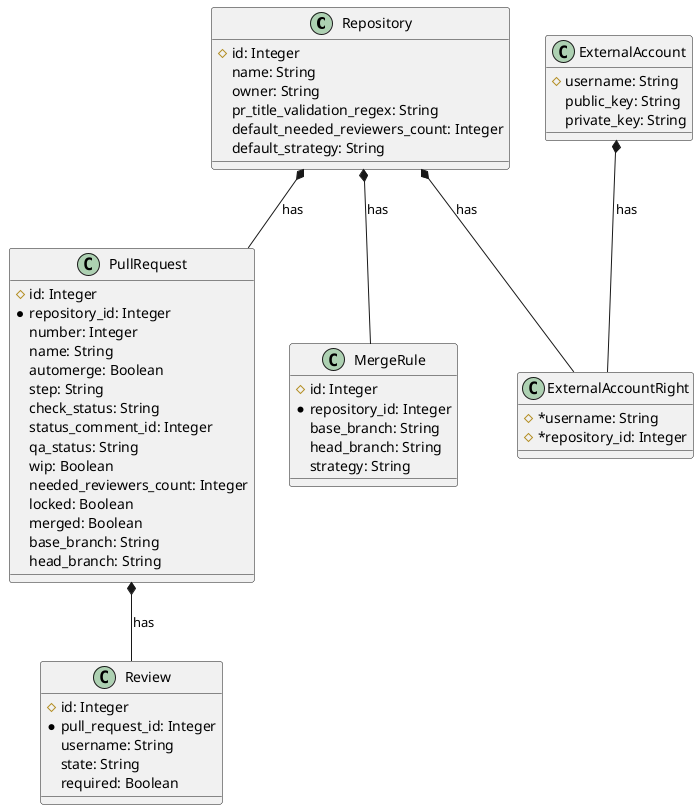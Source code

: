 @startuml Schema
class Repository {
    #id: Integer
    name: String
    owner: String
    pr_title_validation_regex: String
    default_needed_reviewers_count: Integer
    default_strategy: String
}
class PullRequest {
    #id: Integer
    *repository_id: Integer
    number: Integer
    name: String
    automerge: Boolean
    step: String
    check_status: String
    status_comment_id: Integer
    qa_status: String
    wip: Boolean
    needed_reviewers_count: Integer
    locked: Boolean
    merged: Boolean
    base_branch: String
    head_branch: String
}
class Review {
    #id: Integer
    *pull_request_id: Integer
    username: String
    state: String
    required: Boolean
}
class MergeRule {
    #id: Integer
    *repository_id: Integer
    base_branch: String
    head_branch: String
    strategy: String
}

class ExternalAccount {
    #username: String
    public_key: String
    private_key: String
}
class ExternalAccountRight {
    #*username: String
    #*repository_id: Integer
}

Repository *-- PullRequest : has
Repository *-- MergeRule : has
PullRequest *-- Review : has
ExternalAccount *-- ExternalAccountRight : has
Repository *-- ExternalAccountRight : has
@enduml
